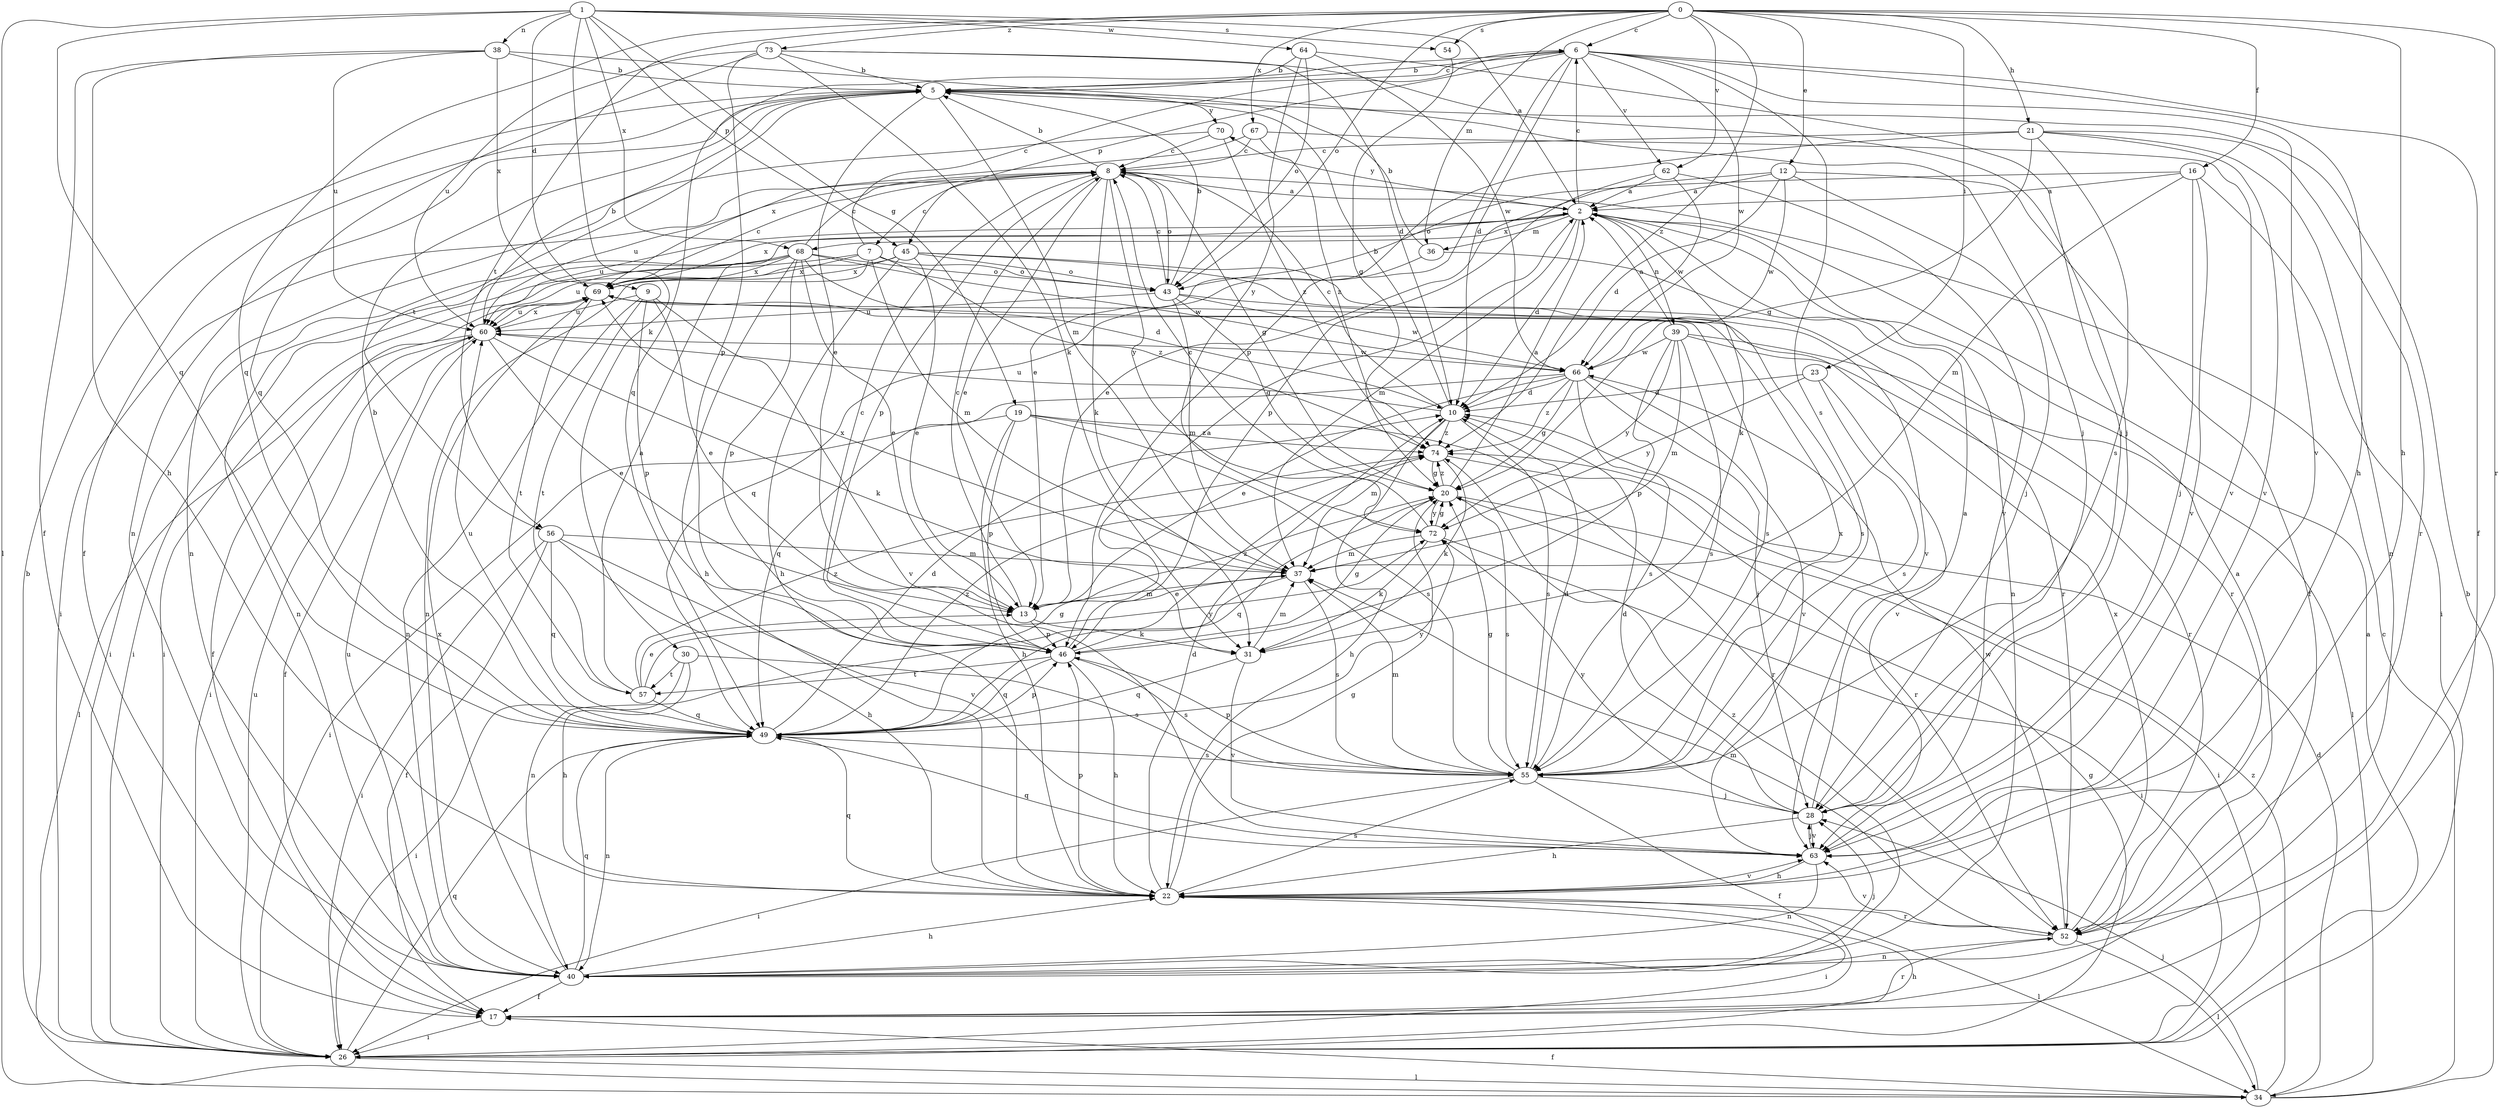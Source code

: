 strict digraph  {
0;
1;
2;
5;
6;
7;
8;
9;
10;
12;
13;
16;
17;
19;
20;
21;
22;
23;
26;
28;
30;
31;
34;
36;
37;
38;
39;
40;
43;
45;
46;
49;
52;
54;
55;
56;
57;
60;
62;
63;
64;
66;
67;
68;
69;
70;
72;
73;
74;
0 -> 6  [label=c];
0 -> 12  [label=e];
0 -> 16  [label=f];
0 -> 21  [label=h];
0 -> 22  [label=h];
0 -> 23  [label=i];
0 -> 36  [label=m];
0 -> 43  [label=o];
0 -> 49  [label=q];
0 -> 52  [label=r];
0 -> 54  [label=s];
0 -> 56  [label=t];
0 -> 62  [label=v];
0 -> 67  [label=x];
0 -> 73  [label=z];
0 -> 74  [label=z];
1 -> 2  [label=a];
1 -> 9  [label=d];
1 -> 19  [label=g];
1 -> 30  [label=k];
1 -> 34  [label=l];
1 -> 38  [label=n];
1 -> 45  [label=p];
1 -> 49  [label=q];
1 -> 54  [label=s];
1 -> 64  [label=w];
1 -> 68  [label=x];
2 -> 6  [label=c];
2 -> 10  [label=d];
2 -> 31  [label=k];
2 -> 36  [label=m];
2 -> 37  [label=m];
2 -> 39  [label=n];
2 -> 40  [label=n];
2 -> 60  [label=u];
2 -> 68  [label=x];
2 -> 69  [label=x];
2 -> 70  [label=y];
5 -> 6  [label=c];
5 -> 13  [label=e];
5 -> 17  [label=f];
5 -> 37  [label=m];
5 -> 40  [label=n];
5 -> 56  [label=t];
5 -> 70  [label=y];
6 -> 5  [label=b];
6 -> 10  [label=d];
6 -> 17  [label=f];
6 -> 22  [label=h];
6 -> 45  [label=p];
6 -> 46  [label=p];
6 -> 49  [label=q];
6 -> 55  [label=s];
6 -> 62  [label=v];
6 -> 63  [label=v];
6 -> 66  [label=w];
7 -> 6  [label=c];
7 -> 26  [label=i];
7 -> 37  [label=m];
7 -> 40  [label=n];
7 -> 43  [label=o];
7 -> 69  [label=x];
7 -> 74  [label=z];
8 -> 2  [label=a];
8 -> 5  [label=b];
8 -> 7  [label=c];
8 -> 13  [label=e];
8 -> 20  [label=g];
8 -> 26  [label=i];
8 -> 31  [label=k];
8 -> 43  [label=o];
8 -> 46  [label=p];
8 -> 60  [label=u];
8 -> 72  [label=y];
9 -> 13  [label=e];
9 -> 40  [label=n];
9 -> 46  [label=p];
9 -> 57  [label=t];
9 -> 60  [label=u];
9 -> 63  [label=v];
10 -> 5  [label=b];
10 -> 8  [label=c];
10 -> 22  [label=h];
10 -> 37  [label=m];
10 -> 55  [label=s];
10 -> 60  [label=u];
10 -> 74  [label=z];
12 -> 2  [label=a];
12 -> 10  [label=d];
12 -> 13  [label=e];
12 -> 17  [label=f];
12 -> 28  [label=j];
12 -> 66  [label=w];
13 -> 8  [label=c];
13 -> 31  [label=k];
13 -> 37  [label=m];
13 -> 46  [label=p];
16 -> 2  [label=a];
16 -> 26  [label=i];
16 -> 28  [label=j];
16 -> 37  [label=m];
16 -> 43  [label=o];
16 -> 63  [label=v];
17 -> 26  [label=i];
17 -> 52  [label=r];
19 -> 22  [label=h];
19 -> 26  [label=i];
19 -> 46  [label=p];
19 -> 52  [label=r];
19 -> 55  [label=s];
19 -> 74  [label=z];
20 -> 2  [label=a];
20 -> 26  [label=i];
20 -> 49  [label=q];
20 -> 55  [label=s];
20 -> 72  [label=y];
20 -> 74  [label=z];
21 -> 8  [label=c];
21 -> 13  [label=e];
21 -> 20  [label=g];
21 -> 40  [label=n];
21 -> 52  [label=r];
21 -> 55  [label=s];
21 -> 63  [label=v];
22 -> 10  [label=d];
22 -> 20  [label=g];
22 -> 26  [label=i];
22 -> 34  [label=l];
22 -> 46  [label=p];
22 -> 49  [label=q];
22 -> 52  [label=r];
22 -> 55  [label=s];
22 -> 63  [label=v];
23 -> 10  [label=d];
23 -> 55  [label=s];
23 -> 63  [label=v];
23 -> 72  [label=y];
26 -> 2  [label=a];
26 -> 5  [label=b];
26 -> 20  [label=g];
26 -> 22  [label=h];
26 -> 34  [label=l];
26 -> 49  [label=q];
26 -> 60  [label=u];
28 -> 2  [label=a];
28 -> 10  [label=d];
28 -> 22  [label=h];
28 -> 63  [label=v];
28 -> 72  [label=y];
30 -> 22  [label=h];
30 -> 26  [label=i];
30 -> 55  [label=s];
30 -> 57  [label=t];
31 -> 37  [label=m];
31 -> 49  [label=q];
31 -> 63  [label=v];
34 -> 5  [label=b];
34 -> 8  [label=c];
34 -> 10  [label=d];
34 -> 17  [label=f];
34 -> 28  [label=j];
34 -> 74  [label=z];
36 -> 5  [label=b];
36 -> 49  [label=q];
36 -> 52  [label=r];
37 -> 13  [label=e];
37 -> 40  [label=n];
37 -> 55  [label=s];
37 -> 69  [label=x];
38 -> 5  [label=b];
38 -> 17  [label=f];
38 -> 22  [label=h];
38 -> 28  [label=j];
38 -> 60  [label=u];
38 -> 69  [label=x];
39 -> 2  [label=a];
39 -> 34  [label=l];
39 -> 37  [label=m];
39 -> 46  [label=p];
39 -> 52  [label=r];
39 -> 55  [label=s];
39 -> 66  [label=w];
39 -> 72  [label=y];
40 -> 17  [label=f];
40 -> 22  [label=h];
40 -> 28  [label=j];
40 -> 49  [label=q];
40 -> 60  [label=u];
40 -> 69  [label=x];
40 -> 74  [label=z];
43 -> 5  [label=b];
43 -> 8  [label=c];
43 -> 20  [label=g];
43 -> 37  [label=m];
43 -> 55  [label=s];
43 -> 60  [label=u];
43 -> 66  [label=w];
45 -> 13  [label=e];
45 -> 22  [label=h];
45 -> 26  [label=i];
45 -> 43  [label=o];
45 -> 52  [label=r];
45 -> 63  [label=v];
45 -> 69  [label=x];
46 -> 2  [label=a];
46 -> 8  [label=c];
46 -> 20  [label=g];
46 -> 22  [label=h];
46 -> 49  [label=q];
46 -> 55  [label=s];
46 -> 57  [label=t];
46 -> 74  [label=z];
49 -> 5  [label=b];
49 -> 10  [label=d];
49 -> 20  [label=g];
49 -> 40  [label=n];
49 -> 46  [label=p];
49 -> 55  [label=s];
49 -> 60  [label=u];
49 -> 72  [label=y];
49 -> 74  [label=z];
52 -> 2  [label=a];
52 -> 34  [label=l];
52 -> 37  [label=m];
52 -> 40  [label=n];
52 -> 63  [label=v];
52 -> 66  [label=w];
52 -> 69  [label=x];
54 -> 20  [label=g];
55 -> 10  [label=d];
55 -> 17  [label=f];
55 -> 20  [label=g];
55 -> 26  [label=i];
55 -> 28  [label=j];
55 -> 37  [label=m];
55 -> 46  [label=p];
55 -> 69  [label=x];
56 -> 17  [label=f];
56 -> 22  [label=h];
56 -> 26  [label=i];
56 -> 37  [label=m];
56 -> 49  [label=q];
56 -> 63  [label=v];
57 -> 2  [label=a];
57 -> 13  [label=e];
57 -> 49  [label=q];
57 -> 72  [label=y];
57 -> 74  [label=z];
60 -> 5  [label=b];
60 -> 13  [label=e];
60 -> 17  [label=f];
60 -> 26  [label=i];
60 -> 31  [label=k];
60 -> 34  [label=l];
60 -> 66  [label=w];
60 -> 69  [label=x];
62 -> 2  [label=a];
62 -> 46  [label=p];
62 -> 63  [label=v];
62 -> 66  [label=w];
63 -> 22  [label=h];
63 -> 28  [label=j];
63 -> 40  [label=n];
63 -> 49  [label=q];
64 -> 5  [label=b];
64 -> 28  [label=j];
64 -> 43  [label=o];
64 -> 66  [label=w];
64 -> 72  [label=y];
66 -> 10  [label=d];
66 -> 13  [label=e];
66 -> 20  [label=g];
66 -> 28  [label=j];
66 -> 49  [label=q];
66 -> 55  [label=s];
66 -> 63  [label=v];
66 -> 74  [label=z];
67 -> 8  [label=c];
67 -> 63  [label=v];
67 -> 69  [label=x];
67 -> 74  [label=z];
68 -> 8  [label=c];
68 -> 10  [label=d];
68 -> 13  [label=e];
68 -> 22  [label=h];
68 -> 26  [label=i];
68 -> 40  [label=n];
68 -> 43  [label=o];
68 -> 46  [label=p];
68 -> 60  [label=u];
68 -> 66  [label=w];
68 -> 69  [label=x];
69 -> 8  [label=c];
69 -> 17  [label=f];
69 -> 55  [label=s];
69 -> 57  [label=t];
69 -> 60  [label=u];
70 -> 8  [label=c];
70 -> 40  [label=n];
70 -> 74  [label=z];
72 -> 8  [label=c];
72 -> 20  [label=g];
72 -> 26  [label=i];
72 -> 31  [label=k];
72 -> 37  [label=m];
73 -> 5  [label=b];
73 -> 10  [label=d];
73 -> 28  [label=j];
73 -> 31  [label=k];
73 -> 46  [label=p];
73 -> 49  [label=q];
73 -> 60  [label=u];
74 -> 20  [label=g];
74 -> 31  [label=k];
74 -> 52  [label=r];
}
